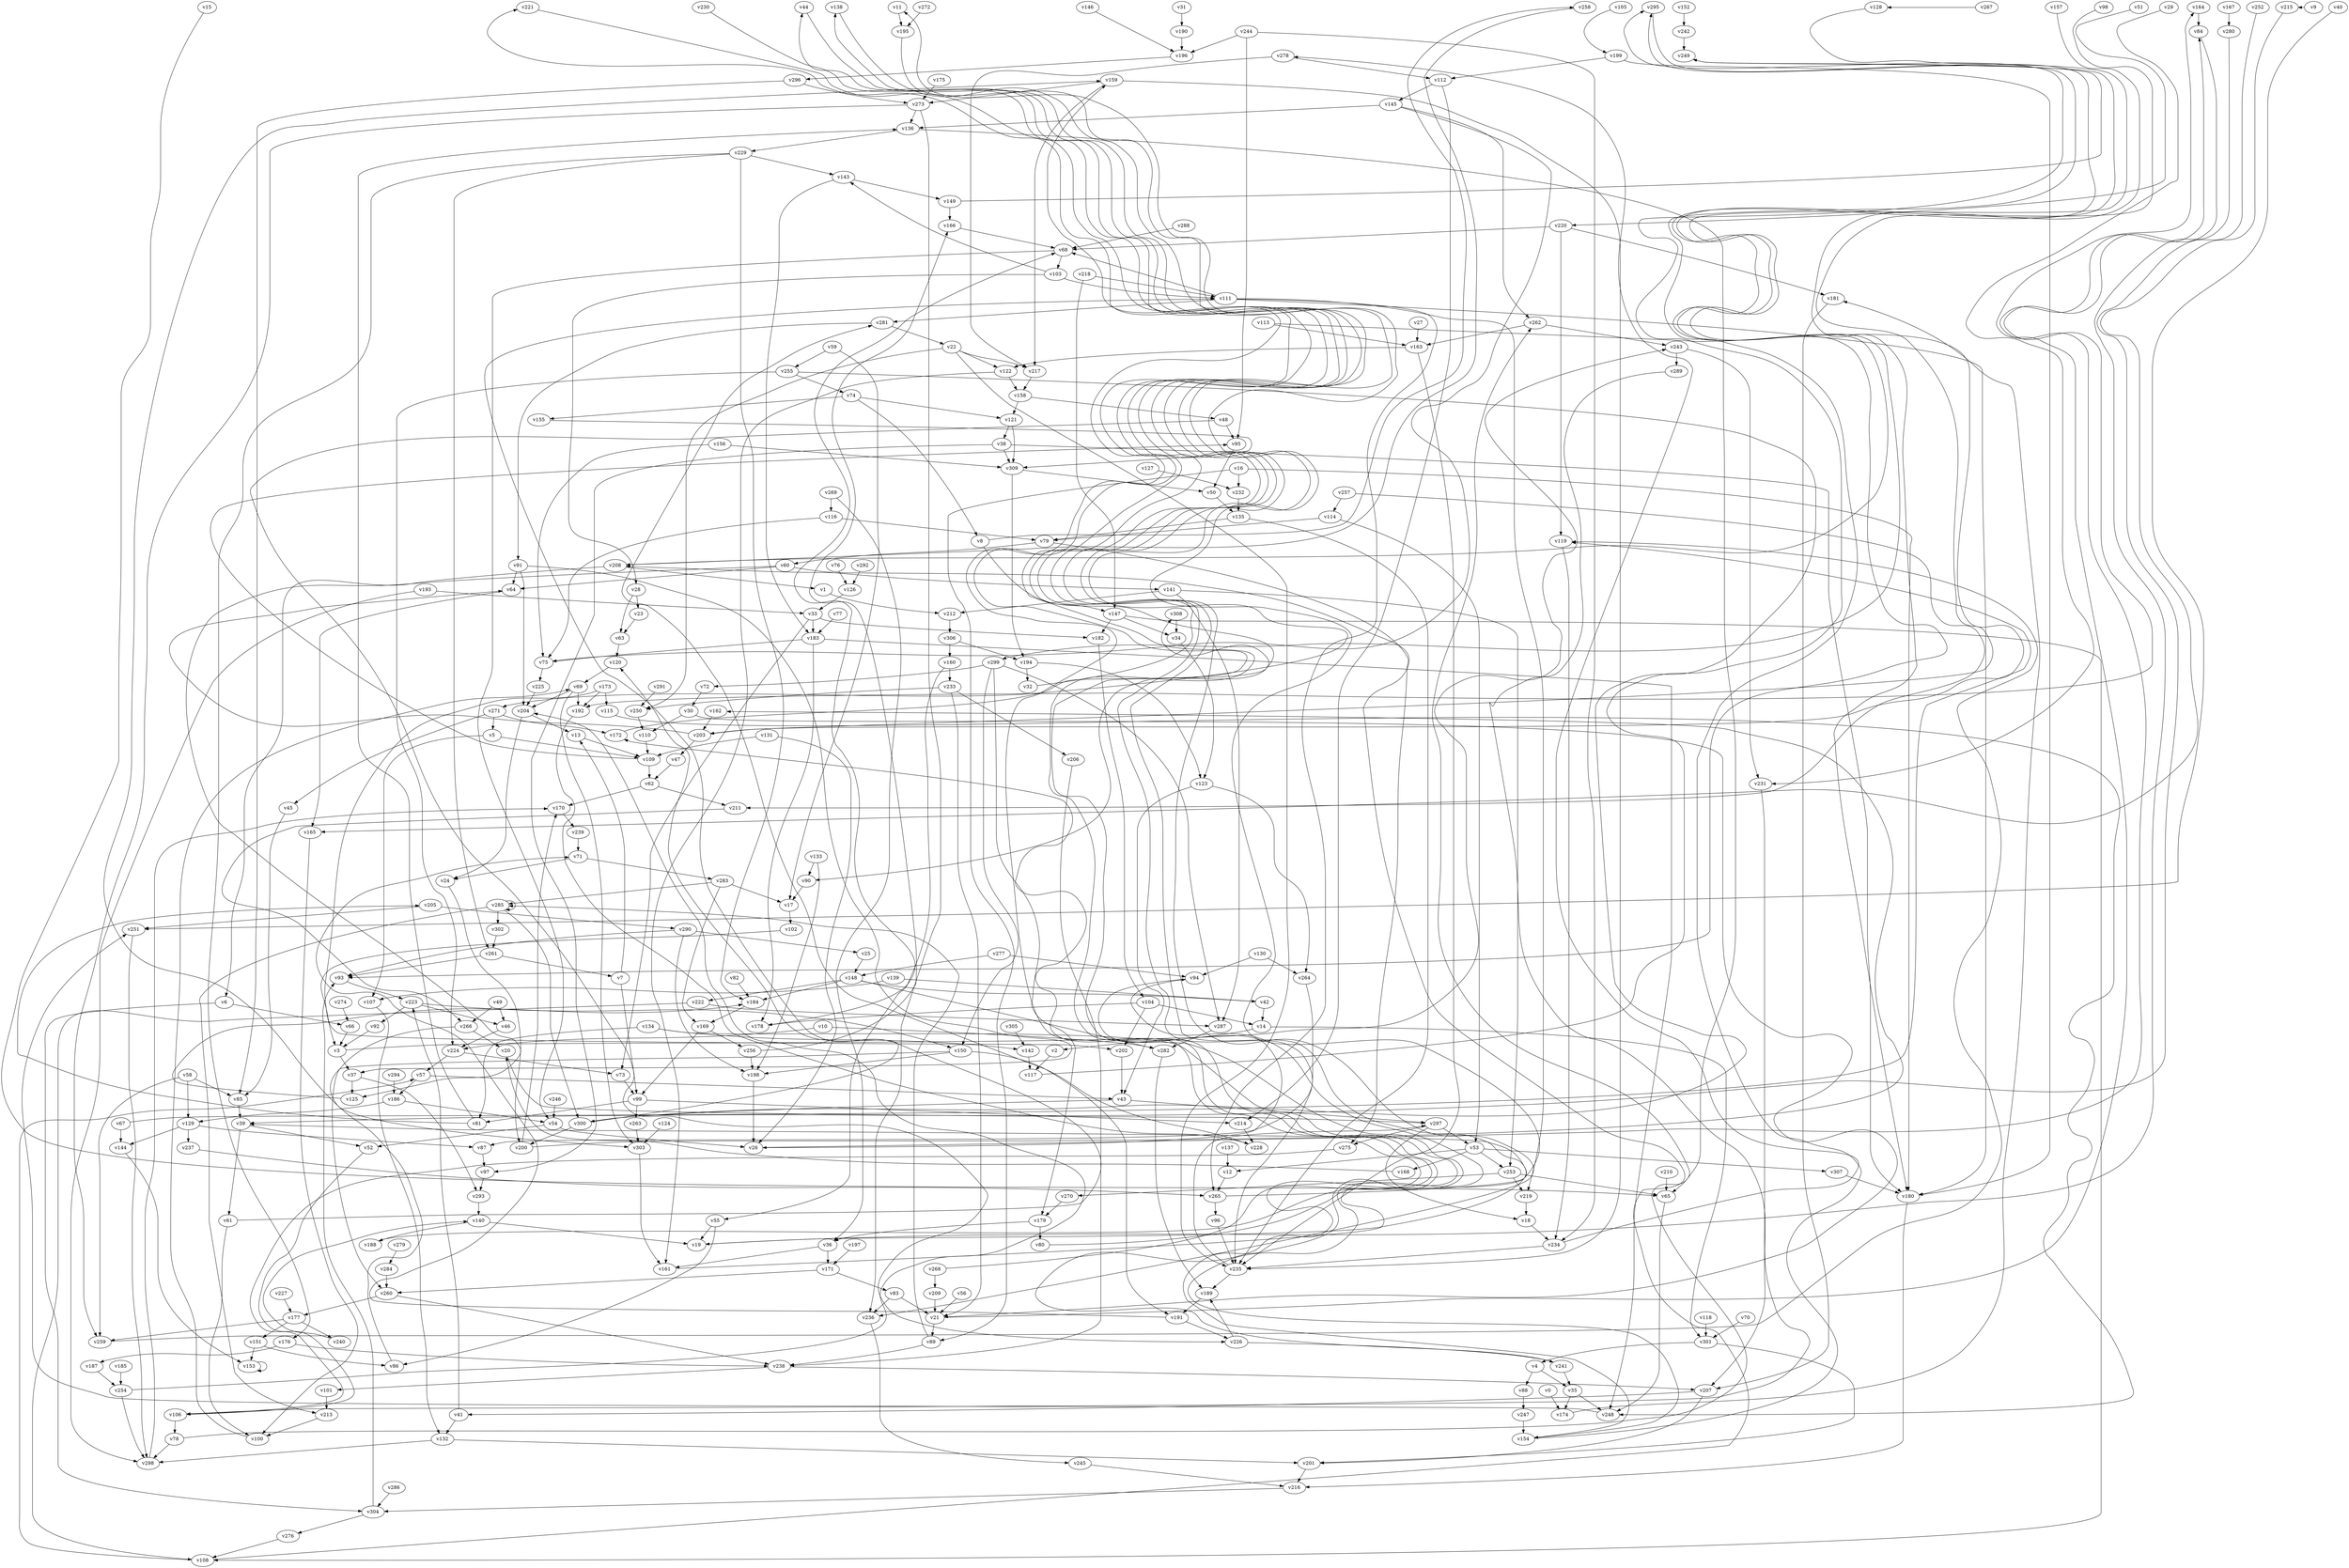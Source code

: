 // Benchmark game 457 - 310 vertices
// time_bound: 7
// targets: v284
digraph G {
    v0 [name="v0", player=1];
    v1 [name="v1", player=0];
    v2 [name="v2", player=1];
    v3 [name="v3", player=0];
    v4 [name="v4", player=1];
    v5 [name="v5", player=0];
    v6 [name="v6", player=0];
    v7 [name="v7", player=0];
    v8 [name="v8", player=1];
    v9 [name="v9", player=0];
    v10 [name="v10", player=0];
    v11 [name="v11", player=0];
    v12 [name="v12", player=1];
    v13 [name="v13", player=0];
    v14 [name="v14", player=1];
    v15 [name="v15", player=1];
    v16 [name="v16", player=0];
    v17 [name="v17", player=0];
    v18 [name="v18", player=1];
    v19 [name="v19", player=1];
    v20 [name="v20", player=1];
    v21 [name="v21", player=0];
    v22 [name="v22", player=0];
    v23 [name="v23", player=1];
    v24 [name="v24", player=1];
    v25 [name="v25", player=0];
    v26 [name="v26", player=0];
    v27 [name="v27", player=0];
    v28 [name="v28", player=1];
    v29 [name="v29", player=1];
    v30 [name="v30", player=0];
    v31 [name="v31", player=1];
    v32 [name="v32", player=0];
    v33 [name="v33", player=0];
    v34 [name="v34", player=0];
    v35 [name="v35", player=0];
    v36 [name="v36", player=1];
    v37 [name="v37", player=0];
    v38 [name="v38", player=1];
    v39 [name="v39", player=0];
    v40 [name="v40", player=1];
    v41 [name="v41", player=0];
    v42 [name="v42", player=1];
    v43 [name="v43", player=0];
    v44 [name="v44", player=0];
    v45 [name="v45", player=1];
    v46 [name="v46", player=1];
    v47 [name="v47", player=0];
    v48 [name="v48", player=0];
    v49 [name="v49", player=1];
    v50 [name="v50", player=1];
    v51 [name="v51", player=0];
    v52 [name="v52", player=1];
    v53 [name="v53", player=1];
    v54 [name="v54", player=0];
    v55 [name="v55", player=0];
    v56 [name="v56", player=1];
    v57 [name="v57", player=0];
    v58 [name="v58", player=0];
    v59 [name="v59", player=0];
    v60 [name="v60", player=1];
    v61 [name="v61", player=1];
    v62 [name="v62", player=0];
    v63 [name="v63", player=1];
    v64 [name="v64", player=1];
    v65 [name="v65", player=0];
    v66 [name="v66", player=1];
    v67 [name="v67", player=1];
    v68 [name="v68", player=1];
    v69 [name="v69", player=1];
    v70 [name="v70", player=1];
    v71 [name="v71", player=0];
    v72 [name="v72", player=0];
    v73 [name="v73", player=0];
    v74 [name="v74", player=1];
    v75 [name="v75", player=0];
    v76 [name="v76", player=0];
    v77 [name="v77", player=1];
    v78 [name="v78", player=1];
    v79 [name="v79", player=1];
    v80 [name="v80", player=0];
    v81 [name="v81", player=0];
    v82 [name="v82", player=1];
    v83 [name="v83", player=1];
    v84 [name="v84", player=1];
    v85 [name="v85", player=0];
    v86 [name="v86", player=1];
    v87 [name="v87", player=0];
    v88 [name="v88", player=0];
    v89 [name="v89", player=0];
    v90 [name="v90", player=1];
    v91 [name="v91", player=0];
    v92 [name="v92", player=0];
    v93 [name="v93", player=0];
    v94 [name="v94", player=1];
    v95 [name="v95", player=0];
    v96 [name="v96", player=1];
    v97 [name="v97", player=1];
    v98 [name="v98", player=1];
    v99 [name="v99", player=0];
    v100 [name="v100", player=0];
    v101 [name="v101", player=1];
    v102 [name="v102", player=0];
    v103 [name="v103", player=0];
    v104 [name="v104", player=1];
    v105 [name="v105", player=1];
    v106 [name="v106", player=1];
    v107 [name="v107", player=0];
    v108 [name="v108", player=0];
    v109 [name="v109", player=0];
    v110 [name="v110", player=0];
    v111 [name="v111", player=1];
    v112 [name="v112", player=1];
    v113 [name="v113", player=0];
    v114 [name="v114", player=1];
    v115 [name="v115", player=1];
    v116 [name="v116", player=1];
    v117 [name="v117", player=0];
    v118 [name="v118", player=1];
    v119 [name="v119", player=0];
    v120 [name="v120", player=0];
    v121 [name="v121", player=1];
    v122 [name="v122", player=1];
    v123 [name="v123", player=1];
    v124 [name="v124", player=0];
    v125 [name="v125", player=0];
    v126 [name="v126", player=1];
    v127 [name="v127", player=1];
    v128 [name="v128", player=1];
    v129 [name="v129", player=0];
    v130 [name="v130", player=0];
    v131 [name="v131", player=0];
    v132 [name="v132", player=1];
    v133 [name="v133", player=1];
    v134 [name="v134", player=0];
    v135 [name="v135", player=1];
    v136 [name="v136", player=1];
    v137 [name="v137", player=1];
    v138 [name="v138", player=0];
    v139 [name="v139", player=1];
    v140 [name="v140", player=0];
    v141 [name="v141", player=1];
    v142 [name="v142", player=1];
    v143 [name="v143", player=1];
    v144 [name="v144", player=1];
    v145 [name="v145", player=0];
    v146 [name="v146", player=0];
    v147 [name="v147", player=1];
    v148 [name="v148", player=1];
    v149 [name="v149", player=1];
    v150 [name="v150", player=0];
    v151 [name="v151", player=1];
    v152 [name="v152", player=1];
    v153 [name="v153", player=1];
    v154 [name="v154", player=1];
    v155 [name="v155", player=0];
    v156 [name="v156", player=1];
    v157 [name="v157", player=0];
    v158 [name="v158", player=0];
    v159 [name="v159", player=1];
    v160 [name="v160", player=0];
    v161 [name="v161", player=1];
    v162 [name="v162", player=1];
    v163 [name="v163", player=1];
    v164 [name="v164", player=1];
    v165 [name="v165", player=0];
    v166 [name="v166", player=0];
    v167 [name="v167", player=1];
    v168 [name="v168", player=0];
    v169 [name="v169", player=0];
    v170 [name="v170", player=0];
    v171 [name="v171", player=1];
    v172 [name="v172", player=1];
    v173 [name="v173", player=1];
    v174 [name="v174", player=0];
    v175 [name="v175", player=0];
    v176 [name="v176", player=0];
    v177 [name="v177", player=0];
    v178 [name="v178", player=1];
    v179 [name="v179", player=0];
    v180 [name="v180", player=0];
    v181 [name="v181", player=1];
    v182 [name="v182", player=0];
    v183 [name="v183", player=0];
    v184 [name="v184", player=0];
    v185 [name="v185", player=1];
    v186 [name="v186", player=0];
    v187 [name="v187", player=0];
    v188 [name="v188", player=0];
    v189 [name="v189", player=1];
    v190 [name="v190", player=1];
    v191 [name="v191", player=0];
    v192 [name="v192", player=1];
    v193 [name="v193", player=0];
    v194 [name="v194", player=0];
    v195 [name="v195", player=0];
    v196 [name="v196", player=0];
    v197 [name="v197", player=0];
    v198 [name="v198", player=0];
    v199 [name="v199", player=1];
    v200 [name="v200", player=1];
    v201 [name="v201", player=0];
    v202 [name="v202", player=0];
    v203 [name="v203", player=1];
    v204 [name="v204", player=1];
    v205 [name="v205", player=1];
    v206 [name="v206", player=0];
    v207 [name="v207", player=0];
    v208 [name="v208", player=0];
    v209 [name="v209", player=1];
    v210 [name="v210", player=1];
    v211 [name="v211", player=1];
    v212 [name="v212", player=0];
    v213 [name="v213", player=1];
    v214 [name="v214", player=0];
    v215 [name="v215", player=0];
    v216 [name="v216", player=0];
    v217 [name="v217", player=1];
    v218 [name="v218", player=0];
    v219 [name="v219", player=1];
    v220 [name="v220", player=0];
    v221 [name="v221", player=0];
    v222 [name="v222", player=1];
    v223 [name="v223", player=1];
    v224 [name="v224", player=1];
    v225 [name="v225", player=1];
    v226 [name="v226", player=0];
    v227 [name="v227", player=1];
    v228 [name="v228", player=1];
    v229 [name="v229", player=1];
    v230 [name="v230", player=1];
    v231 [name="v231", player=1];
    v232 [name="v232", player=1];
    v233 [name="v233", player=0];
    v234 [name="v234", player=1];
    v235 [name="v235", player=0];
    v236 [name="v236", player=1];
    v237 [name="v237", player=0];
    v238 [name="v238", player=1];
    v239 [name="v239", player=0];
    v240 [name="v240", player=1];
    v241 [name="v241", player=0];
    v242 [name="v242", player=1];
    v243 [name="v243", player=1];
    v244 [name="v244", player=1];
    v245 [name="v245", player=1];
    v246 [name="v246", player=1];
    v247 [name="v247", player=0];
    v248 [name="v248", player=1];
    v249 [name="v249", player=1];
    v250 [name="v250", player=0];
    v251 [name="v251", player=1];
    v252 [name="v252", player=0];
    v253 [name="v253", player=0];
    v254 [name="v254", player=1];
    v255 [name="v255", player=0];
    v256 [name="v256", player=1];
    v257 [name="v257", player=1];
    v258 [name="v258", player=1];
    v259 [name="v259", player=0];
    v260 [name="v260", player=1];
    v261 [name="v261", player=0];
    v262 [name="v262", player=1];
    v263 [name="v263", player=0];
    v264 [name="v264", player=1];
    v265 [name="v265", player=0];
    v266 [name="v266", player=1];
    v267 [name="v267", player=1];
    v268 [name="v268", player=1];
    v269 [name="v269", player=1];
    v270 [name="v270", player=1];
    v271 [name="v271", player=0];
    v272 [name="v272", player=0];
    v273 [name="v273", player=1];
    v274 [name="v274", player=1];
    v275 [name="v275", player=1];
    v276 [name="v276", player=1];
    v277 [name="v277", player=1];
    v278 [name="v278", player=1];
    v279 [name="v279", player=1];
    v280 [name="v280", player=1];
    v281 [name="v281", player=1];
    v282 [name="v282", player=0];
    v283 [name="v283", player=0];
    v284 [name="v284", player=0, target=1];
    v285 [name="v285", player=1];
    v286 [name="v286", player=0];
    v287 [name="v287", player=1];
    v288 [name="v288", player=1];
    v289 [name="v289", player=0];
    v290 [name="v290", player=1];
    v291 [name="v291", player=1];
    v292 [name="v292", player=0];
    v293 [name="v293", player=0];
    v294 [name="v294", player=0];
    v295 [name="v295", player=0];
    v296 [name="v296", player=1];
    v297 [name="v297", player=0];
    v298 [name="v298", player=0];
    v299 [name="v299", player=1];
    v300 [name="v300", player=0];
    v301 [name="v301", player=0];
    v302 [name="v302", player=0];
    v303 [name="v303", player=0];
    v304 [name="v304", player=0];
    v305 [name="v305", player=1];
    v306 [name="v306", player=0];
    v307 [name="v307", player=0];
    v308 [name="v308", player=1];
    v309 [name="v309", player=0];

    v0 -> v174;
    v1 -> v212;
    v2 -> v117;
    v3 -> v243 [constraint="t mod 4 == 3"];
    v4 -> v88;
    v5 -> v109;
    v6 -> v66;
    v7 -> v13;
    v8 -> v258 [constraint="t >= 5"];
    v9 -> v215 [constraint="t mod 5 == 1"];
    v10 -> v282;
    v11 -> v195;
    v12 -> v265;
    v13 -> v109;
    v14 -> v2;
    v15 -> v65 [constraint="t mod 3 == 2"];
    v16 -> v89;
    v17 -> v102;
    v18 -> v234;
    v19 -> v39 [constraint="t < 9"];
    v20 -> v297 [constraint="t mod 3 == 0"];
    v21 -> v164 [constraint="t >= 3"];
    v22 -> v122;
    v23 -> v63;
    v24 -> v200;
    v25 -> v148;
    v26 -> v84 [constraint="t mod 4 == 2"];
    v27 -> v163;
    v28 -> v63;
    v29 -> v231 [constraint="t mod 3 == 1"];
    v30 -> v21 [constraint="t < 12"];
    v31 -> v190;
    v32 -> v44 [constraint="t >= 2"];
    v33 -> v182;
    v34 -> v123;
    v35 -> v248;
    v36 -> v171;
    v37 -> v293;
    v38 -> v180;
    v39 -> v61;
    v40 -> v251 [constraint="t mod 3 == 2"];
    v41 -> v132;
    v42 -> v14;
    v43 -> v300;
    v44 -> v87 [constraint="t mod 2 == 0"];
    v45 -> v85;
    v46 -> v224;
    v47 -> v62;
    v48 -> v226 [constraint="t >= 1"];
    v49 -> v46;
    v50 -> v135;
    v51 -> v220 [constraint="t < 15"];
    v52 -> v106 [constraint="t < 14"];
    v53 -> v168;
    v54 -> v26;
    v55 -> v19;
    v56 -> v21;
    v57 -> v186;
    v58 -> v129;
    v59 -> v255;
    v60 -> v125 [constraint="t mod 3 == 1"];
    v61 -> v111 [constraint="t mod 5 == 2"];
    v62 -> v211;
    v63 -> v120;
    v64 -> v165;
    v65 -> v248;
    v66 -> v3;
    v67 -> v119 [constraint="t >= 3"];
    v68 -> v54;
    v69 -> v303;
    v70 -> v301;
    v71 -> v283;
    v72 -> v30;
    v73 -> v99;
    v74 -> v155;
    v75 -> v225;
    v76 -> v126;
    v77 -> v183;
    v78 -> v262 [constraint="t mod 5 == 2"];
    v79 -> v60;
    v80 -> v138 [constraint="t mod 4 == 1"];
    v81 -> v205 [constraint="t >= 3"];
    v82 -> v184;
    v83 -> v236;
    v84 -> v192 [constraint="t < 6"];
    v85 -> v39;
    v86 -> v159 [constraint="t mod 5 == 1"];
    v87 -> v97;
    v88 -> v247;
    v89 -> v285;
    v90 -> v17;
    v91 -> v37 [constraint="t < 7"];
    v92 -> v3;
    v93 -> v223;
    v94 -> v26 [constraint="t < 12"];
    v95 -> v50;
    v96 -> v235;
    v97 -> v293;
    v98 -> v203 [constraint="t >= 5"];
    v99 -> v81;
    v100 -> v69;
    v101 -> v213;
    v102 -> v202 [constraint="t < 14"];
    v103 -> v28;
    v104 -> v178;
    v105 -> v199 [constraint="t >= 3"];
    v106 -> v78;
    v107 -> v132;
    v108 -> v208 [constraint="t < 5"];
    v109 -> v95 [constraint="t >= 2"];
    v110 -> v109;
    v111 -> v219;
    v112 -> v145;
    v113 -> v203 [constraint="t mod 4 == 0"];
    v114 -> v53;
    v115 -> v248 [constraint="t mod 3 == 2"];
    v116 -> v75;
    v117 -> v295 [constraint="t < 13"];
    v118 -> v301;
    v119 -> v234;
    v120 -> v69;
    v121 -> v38;
    v122 -> v161;
    v123 -> v43;
    v124 -> v303;
    v125 -> v184 [constraint="t mod 5 == 0"];
    v126 -> v33;
    v127 -> v232;
    v128 -> v299 [constraint="t mod 4 == 0"];
    v129 -> v144;
    v130 -> v264;
    v131 -> v109;
    v132 -> v298;
    v133 -> v90;
    v134 -> v154 [constraint="t < 10"];
    v135 -> v235;
    v136 -> v65;
    v137 -> v12;
    v138 -> v236 [constraint="t mod 2 == 0"];
    v139 -> v107;
    v140 -> v188;
    v141 -> v212;
    v142 -> v117;
    v143 -> v149;
    v144 -> v153;
    v145 -> v75 [constraint="t >= 2"];
    v146 -> v196 [constraint="t < 15"];
    v147 -> v182;
    v148 -> v222;
    v149 -> v249 [constraint="t >= 3"];
    v150 -> v303 [constraint="t mod 2 == 0"];
    v151 -> v86;
    v152 -> v242;
    v153 -> v153;
    v154 -> v295 [constraint="t mod 4 == 3"];
    v155 -> v309 [constraint="t >= 1"];
    v156 -> v309;
    v157 -> v180 [constraint="t >= 1"];
    v158 -> v121;
    v159 -> v235;
    v160 -> v55;
    v161 -> v94 [constraint="t < 15"];
    v162 -> v203;
    v163 -> v122;
    v164 -> v84;
    v165 -> v100;
    v166 -> v68;
    v167 -> v280;
    v168 -> v20 [constraint="t >= 1"];
    v169 -> v99;
    v170 -> v239;
    v171 -> v260;
    v172 -> v221 [constraint="t >= 3"];
    v173 -> v192;
    v174 -> v181 [constraint="t >= 5"];
    v175 -> v273;
    v176 -> v238;
    v177 -> v240;
    v178 -> v68 [constraint="t < 10"];
    v179 -> v80;
    v180 -> v216;
    v181 -> v207;
    v182 -> v104;
    v183 -> v248;
    v184 -> v169;
    v185 -> v254;
    v186 -> v54;
    v187 -> v254;
    v188 -> v308 [constraint="t >= 1"];
    v189 -> v191;
    v190 -> v196;
    v191 -> v71 [constraint="t >= 1"];
    v192 -> v228 [constraint="t mod 5 == 2"];
    v193 -> v298;
    v194 -> v123;
    v195 -> v271 [constraint="t < 15"];
    v196 -> v296;
    v197 -> v171;
    v198 -> v26;
    v199 -> v112;
    v200 -> v162 [constraint="t < 9"];
    v201 -> v216;
    v202 -> v43;
    v203 -> v64 [constraint="t >= 1"];
    v204 -> v24;
    v205 -> v290;
    v206 -> v238;
    v207 -> v41;
    v208 -> v1;
    v209 -> v21;
    v210 -> v65;
    v211 -> v266 [constraint="t >= 3"];
    v212 -> v306;
    v213 -> v100;
    v214 -> v228;
    v215 -> v165 [constraint="t < 15"];
    v216 -> v304;
    v217 -> v158;
    v218 -> v147;
    v219 -> v18;
    v220 -> v119;
    v221 -> v154 [constraint="t >= 2"];
    v222 -> v108;
    v223 -> v92;
    v224 -> v57;
    v225 -> v204;
    v226 -> v241;
    v227 -> v177;
    v228 -> v281 [constraint="t mod 3 == 2"];
    v229 -> v184;
    v230 -> v90 [constraint="t < 5"];
    v231 -> v207;
    v232 -> v135;
    v233 -> v21;
    v234 -> v278 [constraint="t mod 2 == 0"];
    v235 -> v297;
    v236 -> v245;
    v237 -> v265 [constraint="t mod 3 == 1"];
    v238 -> v101;
    v239 -> v71;
    v240 -> v140 [constraint="t < 5"];
    v241 -> v172 [constraint="t < 14"];
    v242 -> v249;
    v243 -> v231;
    v244 -> v196;
    v245 -> v216;
    v246 -> v54;
    v247 -> v154;
    v248 -> v251 [constraint="t mod 2 == 1"];
    v249 -> v208 [constraint="t < 14"];
    v250 -> v110;
    v251 -> v298;
    v252 -> v39 [constraint="t < 10"];
    v253 -> v65;
    v254 -> v204 [constraint="t mod 3 == 1"];
    v255 -> v300 [constraint="t >= 5"];
    v256 -> v166 [constraint="t >= 5"];
    v257 -> v211 [constraint="t >= 4"];
    v258 -> v208 [constraint="t < 10"];
    v259 -> v119 [constraint="t >= 3"];
    v260 -> v238;
    v261 -> v7;
    v262 -> v243;
    v263 -> v303;
    v264 -> v235;
    v265 -> v11 [constraint="t < 14"];
    v266 -> v20;
    v267 -> v128 [constraint="t mod 5 == 2"];
    v268 -> v159 [constraint="t < 12"];
    v269 -> v116;
    v270 -> v179;
    v271 -> v45;
    v272 -> v195;
    v273 -> v259;
    v274 -> v66;
    v275 -> v106 [constraint="t < 8"];
    v276 -> v108;
    v277 -> v94;
    v278 -> v217;
    v279 -> v284;
    v280 -> v19 [constraint="t >= 1"];
    v281 -> v91;
    v282 -> v189;
    v283 -> v169;
    v284 -> v260;
    v285 -> v300;
    v286 -> v304;
    v287 -> v282;
    v288 -> v68;
    v289 -> v106 [constraint="t mod 2 == 0"];
    v290 -> v25;
    v291 -> v250;
    v292 -> v126;
    v293 -> v140;
    v294 -> v186;
    v295 -> v93 [constraint="t < 10"];
    v296 -> v85;
    v297 -> v18;
    v298 -> v170;
    v299 -> v287;
    v300 -> v120 [constraint="t mod 2 == 1"];
    v301 -> v4;
    v302 -> v261;
    v303 -> v161;
    v304 -> v276;
    v305 -> v142;
    v306 -> v160;
    v307 -> v180;
    v308 -> v34;
    v309 -> v194;
    v5 -> v107;
    v156 -> v75;
    v285 -> v302;
    v141 -> v287;
    v91 -> v204;
    v229 -> v261;
    v207 -> v201;
    v148 -> v184;
    v254 -> v298;
    v140 -> v19;
    v78 -> v298;
    v244 -> v95;
    v223 -> v46;
    v91 -> v64;
    v38 -> v97;
    v151 -> v153;
    v290 -> v198;
    v48 -> v95;
    v257 -> v114;
    v71 -> v24;
    v33 -> v73;
    v114 -> v79;
    v229 -> v176;
    v112 -> v214;
    v147 -> v108;
    v301 -> v201;
    v30 -> v110;
    v218 -> v111;
    v6 -> v304;
    v235 -> v189;
    v81 -> v136;
    v55 -> v86;
    v53 -> v253;
    v183 -> v75;
    v191 -> v226;
    v169 -> v256;
    v16 -> v180;
    v244 -> v234;
    v36 -> v161;
    v299 -> v150;
    v99 -> v214;
    v39 -> v52;
    v67 -> v144;
    v268 -> v209;
    v35 -> v174;
    v241 -> v35;
    v58 -> v85;
    v296 -> v273;
    v200 -> v170;
    v16 -> v232;
    v262 -> v163;
    v61 -> v100;
    v177 -> v259;
    v57 -> v43;
    v41 -> v223;
    v121 -> v309;
    v21 -> v89;
    v69 -> v192;
    v111 -> v180;
    v116 -> v79;
    v103 -> v143;
    v283 -> v17;
    v273 -> v236;
    v104 -> v202;
    v285 -> v213;
    v68 -> v103;
    v222 -> v287;
    v299 -> v179;
    v111 -> v68;
    v183 -> v178;
    v111 -> v265;
    v148 -> v282;
    v74 -> v121;
    v49 -> v266;
    v22 -> v217;
    v109 -> v62;
    v300 -> v200;
    v179 -> v36;
    v3 -> v37;
    v186 -> v129;
    v7 -> v99;
    v297 -> v53;
    v309 -> v50;
    v224 -> v73;
    v150 -> v198;
    v136 -> v229;
    v139 -> v42;
    v277 -> v148;
    v304 -> v93;
    v129 -> v87;
    v22 -> v250;
    v79 -> v275;
    v131 -> v26;
    v22 -> v235;
    v208 -> v6;
    v141 -> v253;
    v193 -> v33;
    v62 -> v170;
    v135 -> v79;
    v173 -> v115;
    v306 -> v194;
    v132 -> v201;
    v256 -> v198;
    v163 -> v235;
    v253 -> v270;
    v123 -> v264;
    v4 -> v35;
    v134 -> v142;
    v266 -> v260;
    v74 -> v8;
    v203 -> v47;
    v130 -> v94;
    v234 -> v235;
    v103 -> v111;
    v159 -> v217;
    v261 -> v93;
    v204 -> v13;
    v271 -> v172;
    v220 -> v68;
    v134 -> v81;
    v133 -> v198;
    v150 -> v191;
    v265 -> v96;
    v37 -> v125;
    v104 -> v14;
    v10 -> v224;
    v269 -> v36;
    v160 -> v233;
    v148 -> v42;
    v220 -> v181;
    v69 -> v204;
    v290 -> v93;
    v145 -> v136;
    v111 -> v281;
    v233 -> v206;
    v147 -> v34;
    v223 -> v150;
    v83 -> v21;
    v149 -> v166;
    v143 -> v183;
    v255 -> v224;
    v113 -> v163;
    v271 -> v5;
    v273 -> v136;
    v53 -> v307;
    v281 -> v22;
    v38 -> v309;
    v89 -> v238;
    v299 -> v72;
    v229 -> v143;
    v255 -> v74;
    v158 -> v48;
    v59 -> v17;
    v199 -> v180;
    v173 -> v3;
    v28 -> v23;
    v226 -> v189;
    v60 -> v64;
    v243 -> v289;
    v283 -> v285;
    v14 -> v301;
    v176 -> v187;
    v54 -> v52;
    v278 -> v112;
    v145 -> v262;
    v194 -> v32;
    v108 -> v57;
    v122 -> v158;
    v159 -> v273;
    v53 -> v12;
    v171 -> v83;
    v99 -> v263;
    v43 -> v297;
    v238 -> v207;
    v33 -> v183;
    v129 -> v237;
    v177 -> v151;
    v205 -> v251;
    v253 -> v219;
    v285 -> v285;
    v8 -> v147;
    v58 -> v259;
    v297 -> v275;
    v60 -> v141;
    v260 -> v177;
    v233 -> v250;
}
